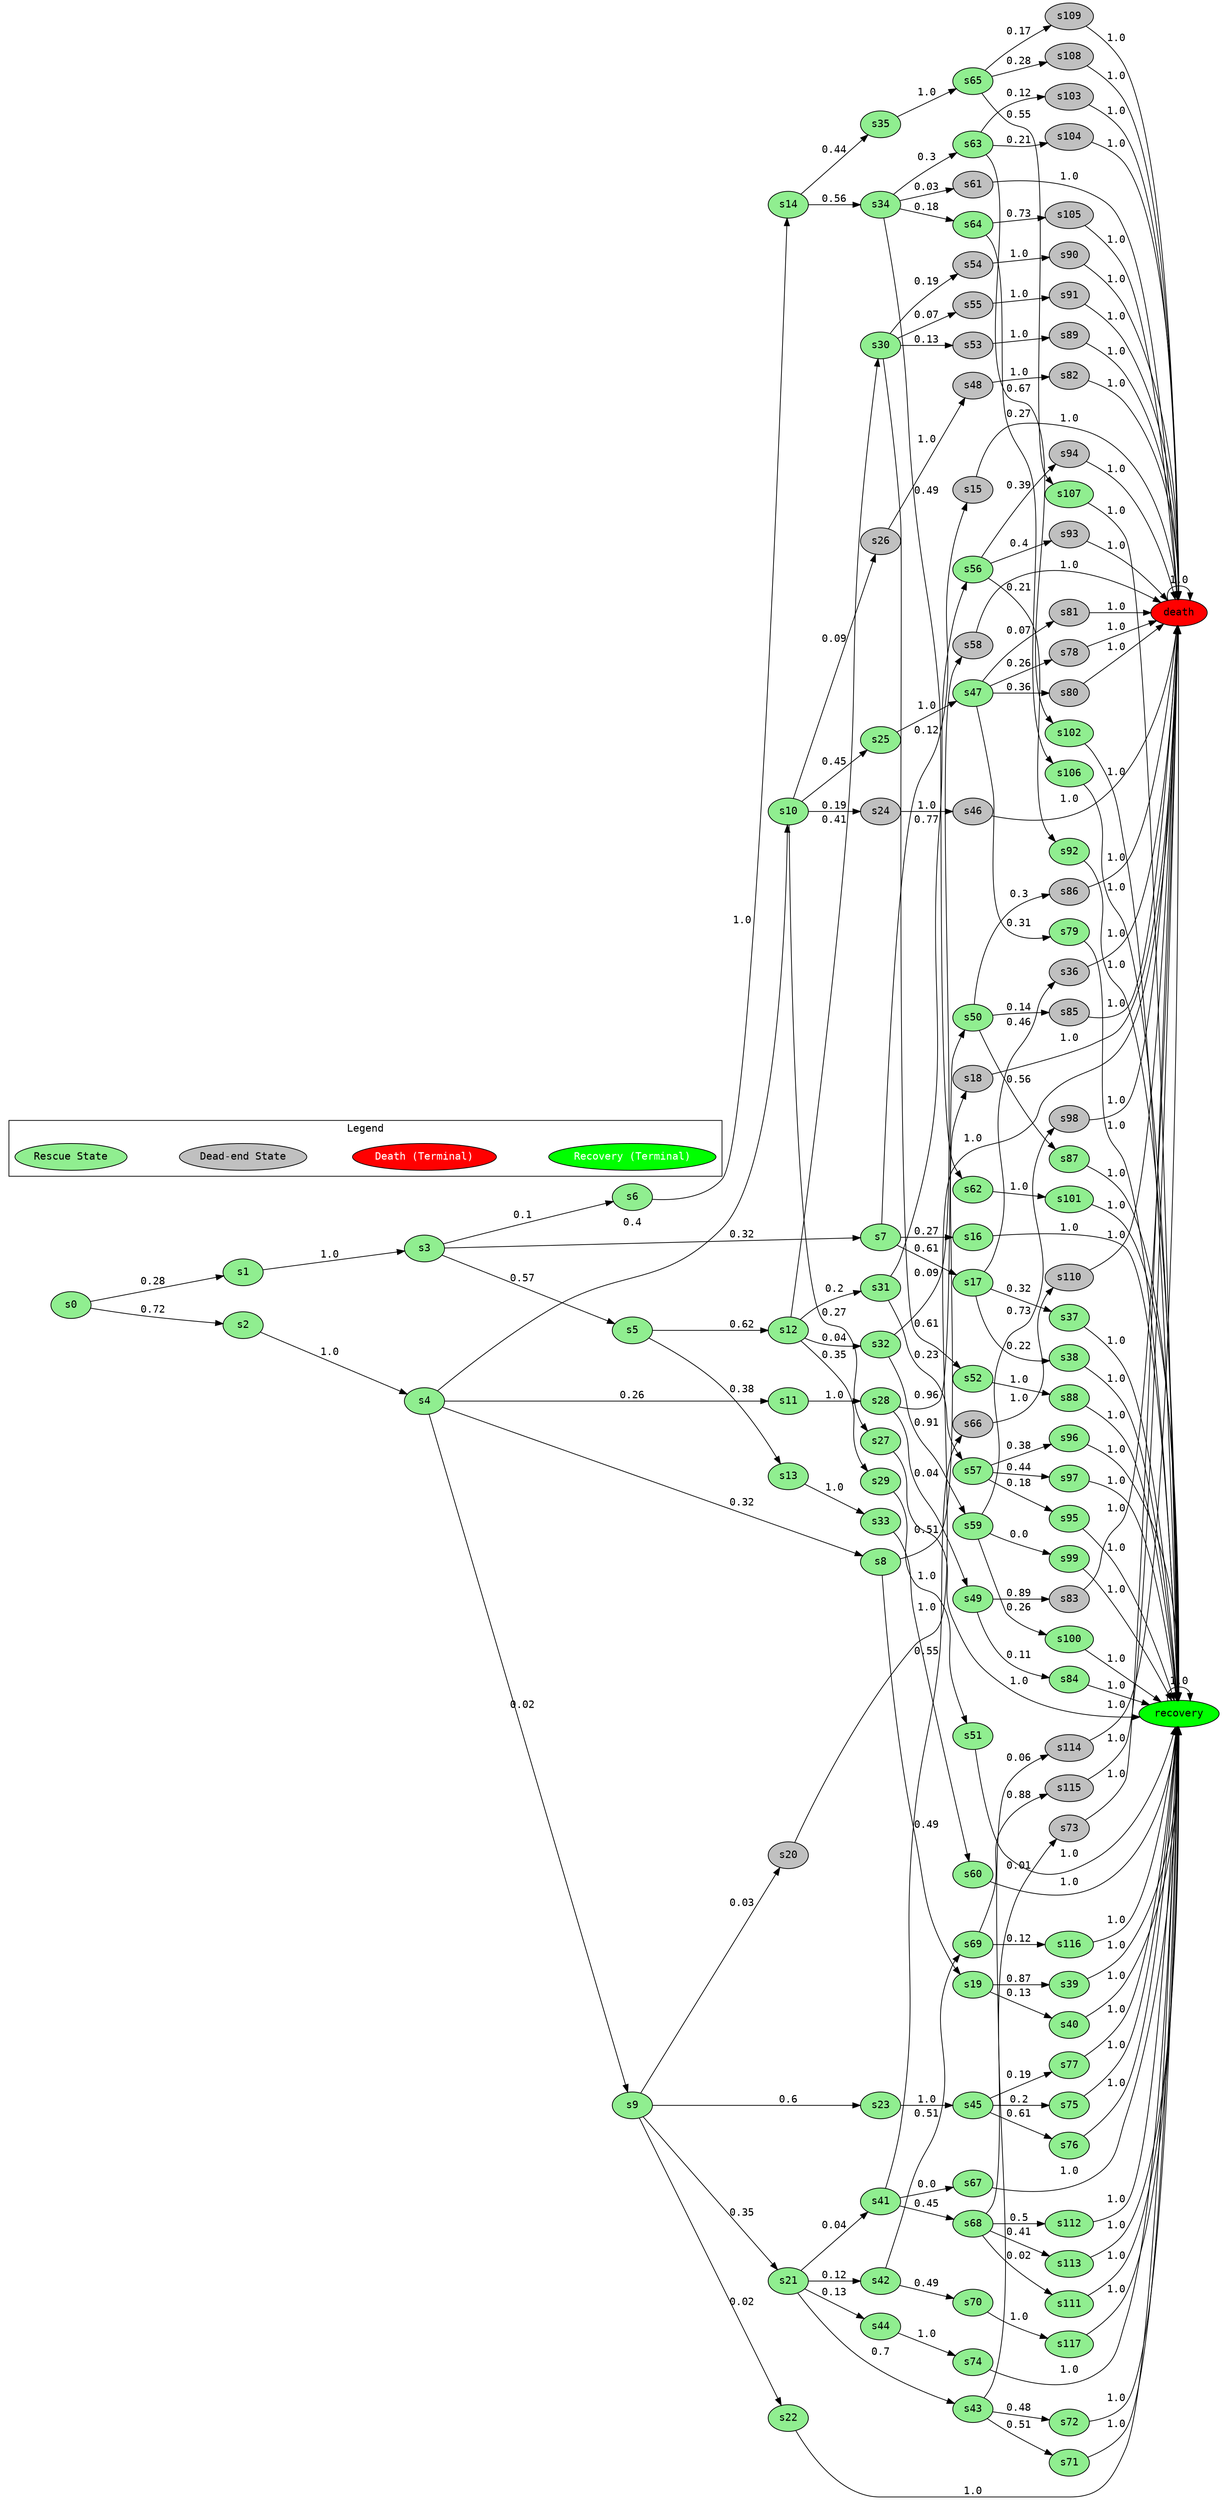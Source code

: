 // LifeGate-DAG MRP
digraph {
	fontname=Courier rankdir=LR
	node [fontname=Courier]
	edge [fontname=Courier]
	death [label=death fillcolor=red style=filled]
	recovery [label=recovery fillcolor=green style=filled]
	s0 [label=s0 fillcolor=lightgreen style=filled]
	s1 [label=s1 fillcolor=lightgreen style=filled]
	s2 [label=s2 fillcolor=lightgreen style=filled]
	s3 [label=s3 fillcolor=lightgreen style=filled]
	s4 [label=s4 fillcolor=lightgreen style=filled]
	s5 [label=s5 fillcolor=lightgreen style=filled]
	s6 [label=s6 fillcolor=lightgreen style=filled]
	s7 [label=s7 fillcolor=lightgreen style=filled]
	s8 [label=s8 fillcolor=lightgreen style=filled]
	s9 [label=s9 fillcolor=lightgreen style=filled]
	s10 [label=s10 fillcolor=lightgreen style=filled]
	s11 [label=s11 fillcolor=lightgreen style=filled]
	s12 [label=s12 fillcolor=lightgreen style=filled]
	s13 [label=s13 fillcolor=lightgreen style=filled]
	s14 [label=s14 fillcolor=lightgreen style=filled]
	s15 [label=s15 fillcolor=gray style=filled]
	s16 [label=s16 fillcolor=lightgreen style=filled]
	s17 [label=s17 fillcolor=lightgreen style=filled]
	s18 [label=s18 fillcolor=gray style=filled]
	s19 [label=s19 fillcolor=lightgreen style=filled]
	s20 [label=s20 fillcolor=gray style=filled]
	s21 [label=s21 fillcolor=lightgreen style=filled]
	s22 [label=s22 fillcolor=lightgreen style=filled]
	s23 [label=s23 fillcolor=lightgreen style=filled]
	s24 [label=s24 fillcolor=gray style=filled]
	s25 [label=s25 fillcolor=lightgreen style=filled]
	s26 [label=s26 fillcolor=gray style=filled]
	s27 [label=s27 fillcolor=lightgreen style=filled]
	s28 [label=s28 fillcolor=lightgreen style=filled]
	s29 [label=s29 fillcolor=lightgreen style=filled]
	s30 [label=s30 fillcolor=lightgreen style=filled]
	s31 [label=s31 fillcolor=lightgreen style=filled]
	s32 [label=s32 fillcolor=lightgreen style=filled]
	s33 [label=s33 fillcolor=lightgreen style=filled]
	s34 [label=s34 fillcolor=lightgreen style=filled]
	s35 [label=s35 fillcolor=lightgreen style=filled]
	s36 [label=s36 fillcolor=gray style=filled]
	s37 [label=s37 fillcolor=lightgreen style=filled]
	s38 [label=s38 fillcolor=lightgreen style=filled]
	s39 [label=s39 fillcolor=lightgreen style=filled]
	s40 [label=s40 fillcolor=lightgreen style=filled]
	s41 [label=s41 fillcolor=lightgreen style=filled]
	s42 [label=s42 fillcolor=lightgreen style=filled]
	s43 [label=s43 fillcolor=lightgreen style=filled]
	s44 [label=s44 fillcolor=lightgreen style=filled]
	s45 [label=s45 fillcolor=lightgreen style=filled]
	s46 [label=s46 fillcolor=gray style=filled]
	s47 [label=s47 fillcolor=lightgreen style=filled]
	s48 [label=s48 fillcolor=gray style=filled]
	s49 [label=s49 fillcolor=lightgreen style=filled]
	s50 [label=s50 fillcolor=lightgreen style=filled]
	s51 [label=s51 fillcolor=lightgreen style=filled]
	s52 [label=s52 fillcolor=lightgreen style=filled]
	s53 [label=s53 fillcolor=gray style=filled]
	s54 [label=s54 fillcolor=gray style=filled]
	s55 [label=s55 fillcolor=gray style=filled]
	s56 [label=s56 fillcolor=lightgreen style=filled]
	s57 [label=s57 fillcolor=lightgreen style=filled]
	s58 [label=s58 fillcolor=gray style=filled]
	s59 [label=s59 fillcolor=lightgreen style=filled]
	s60 [label=s60 fillcolor=lightgreen style=filled]
	s61 [label=s61 fillcolor=gray style=filled]
	s62 [label=s62 fillcolor=lightgreen style=filled]
	s63 [label=s63 fillcolor=lightgreen style=filled]
	s64 [label=s64 fillcolor=lightgreen style=filled]
	s65 [label=s65 fillcolor=lightgreen style=filled]
	s66 [label=s66 fillcolor=gray style=filled]
	s67 [label=s67 fillcolor=lightgreen style=filled]
	s68 [label=s68 fillcolor=lightgreen style=filled]
	s69 [label=s69 fillcolor=lightgreen style=filled]
	s70 [label=s70 fillcolor=lightgreen style=filled]
	s71 [label=s71 fillcolor=lightgreen style=filled]
	s72 [label=s72 fillcolor=lightgreen style=filled]
	s73 [label=s73 fillcolor=gray style=filled]
	s74 [label=s74 fillcolor=lightgreen style=filled]
	s75 [label=s75 fillcolor=lightgreen style=filled]
	s76 [label=s76 fillcolor=lightgreen style=filled]
	s77 [label=s77 fillcolor=lightgreen style=filled]
	s78 [label=s78 fillcolor=gray style=filled]
	s79 [label=s79 fillcolor=lightgreen style=filled]
	s80 [label=s80 fillcolor=gray style=filled]
	s81 [label=s81 fillcolor=gray style=filled]
	s82 [label=s82 fillcolor=gray style=filled]
	s83 [label=s83 fillcolor=gray style=filled]
	s84 [label=s84 fillcolor=lightgreen style=filled]
	s85 [label=s85 fillcolor=gray style=filled]
	s86 [label=s86 fillcolor=gray style=filled]
	s87 [label=s87 fillcolor=lightgreen style=filled]
	s88 [label=s88 fillcolor=lightgreen style=filled]
	s89 [label=s89 fillcolor=gray style=filled]
	s90 [label=s90 fillcolor=gray style=filled]
	s91 [label=s91 fillcolor=gray style=filled]
	s92 [label=s92 fillcolor=lightgreen style=filled]
	s93 [label=s93 fillcolor=gray style=filled]
	s94 [label=s94 fillcolor=gray style=filled]
	s95 [label=s95 fillcolor=lightgreen style=filled]
	s96 [label=s96 fillcolor=lightgreen style=filled]
	s97 [label=s97 fillcolor=lightgreen style=filled]
	s98 [label=s98 fillcolor=gray style=filled]
	s99 [label=s99 fillcolor=lightgreen style=filled]
	s100 [label=s100 fillcolor=lightgreen style=filled]
	s101 [label=s101 fillcolor=lightgreen style=filled]
	s102 [label=s102 fillcolor=lightgreen style=filled]
	s103 [label=s103 fillcolor=gray style=filled]
	s104 [label=s104 fillcolor=gray style=filled]
	s105 [label=s105 fillcolor=gray style=filled]
	s106 [label=s106 fillcolor=lightgreen style=filled]
	s107 [label=s107 fillcolor=lightgreen style=filled]
	s108 [label=s108 fillcolor=gray style=filled]
	s109 [label=s109 fillcolor=gray style=filled]
	s110 [label=s110 fillcolor=gray style=filled]
	s111 [label=s111 fillcolor=lightgreen style=filled]
	s112 [label=s112 fillcolor=lightgreen style=filled]
	s113 [label=s113 fillcolor=lightgreen style=filled]
	s114 [label=s114 fillcolor=gray style=filled]
	s115 [label=s115 fillcolor=gray style=filled]
	s116 [label=s116 fillcolor=lightgreen style=filled]
	s117 [label=s117 fillcolor=lightgreen style=filled]
	death -> death [label=1.0]
	recovery -> recovery [label=1.0]
	s0 -> s1 [label=0.28]
	s0 -> s2 [label=0.72]
	s1 -> s3 [label=1.0]
	s2 -> s4 [label=1.0]
	s3 -> s5 [label=0.57]
	s3 -> s6 [label=0.1]
	s3 -> s7 [label=0.32]
	s4 -> s8 [label=0.32]
	s4 -> s9 [label=0.02]
	s4 -> s10 [label=0.4]
	s4 -> s11 [label=0.26]
	s5 -> s12 [label=0.62]
	s5 -> s13 [label=0.38]
	s6 -> s14 [label=1.0]
	s7 -> s15 [label=0.12]
	s7 -> s16 [label=0.27]
	s7 -> s17 [label=0.61]
	s8 -> s18 [label=0.51]
	s8 -> s19 [label=0.49]
	s9 -> s20 [label=0.03]
	s9 -> s21 [label=0.35]
	s9 -> s22 [label=0.02]
	s9 -> s23 [label=0.6]
	s10 -> s24 [label=0.19]
	s10 -> s25 [label=0.45]
	s10 -> s26 [label=0.09]
	s10 -> s27 [label=0.27]
	s11 -> s28 [label=1.0]
	s12 -> s29 [label=0.35]
	s12 -> s30 [label=0.41]
	s12 -> s31 [label=0.2]
	s12 -> s32 [label=0.04]
	s13 -> s33 [label=1.0]
	s14 -> s34 [label=0.56]
	s14 -> s35 [label=0.44]
	s15 -> death [label=1.0]
	s16 -> recovery [label=1.0]
	s17 -> s36 [label=0.46]
	s17 -> s37 [label=0.32]
	s17 -> s38 [label=0.22]
	s18 -> death [label=1.0]
	s19 -> s39 [label=0.87]
	s19 -> s40 [label=0.13]
	s20 -> death [label=1.0]
	s21 -> s41 [label=0.04]
	s21 -> s42 [label=0.12]
	s21 -> s43 [label=0.7]
	s21 -> s44 [label=0.13]
	s22 -> recovery [label=1.0]
	s23 -> s45 [label=1.0]
	s24 -> s46 [label=1.0]
	s25 -> s47 [label=1.0]
	s26 -> s48 [label=1.0]
	s27 -> recovery [label=1.0]
	s28 -> s49 [label=0.04]
	s28 -> s50 [label=0.96]
	s29 -> s51 [label=1.0]
	s30 -> s52 [label=0.61]
	s30 -> s53 [label=0.13]
	s30 -> s54 [label=0.19]
	s30 -> s55 [label=0.07]
	s31 -> s56 [label=0.77]
	s31 -> s57 [label=0.23]
	s32 -> s58 [label=0.09]
	s32 -> s59 [label=0.91]
	s33 -> s60 [label=1.0]
	s34 -> s61 [label=0.03]
	s34 -> s62 [label=0.49]
	s34 -> s63 [label=0.3]
	s34 -> s64 [label=0.18]
	s35 -> s65 [label=1.0]
	s36 -> death [label=1.0]
	s37 -> recovery [label=1.0]
	s38 -> recovery [label=1.0]
	s39 -> recovery [label=1.0]
	s40 -> recovery [label=1.0]
	s41 -> s66 [label=0.55]
	s41 -> s67 [label=0.0]
	s41 -> s68 [label=0.45]
	s42 -> s69 [label=0.51]
	s42 -> s70 [label=0.49]
	s43 -> s71 [label=0.51]
	s43 -> s72 [label=0.48]
	s43 -> s73 [label=0.01]
	s44 -> s74 [label=1.0]
	s45 -> s75 [label=0.2]
	s45 -> s76 [label=0.61]
	s45 -> s77 [label=0.19]
	s46 -> death [label=1.0]
	s47 -> s78 [label=0.26]
	s47 -> s79 [label=0.31]
	s47 -> s80 [label=0.36]
	s47 -> s81 [label=0.07]
	s48 -> s82 [label=1.0]
	s49 -> s83 [label=0.89]
	s49 -> s84 [label=0.11]
	s50 -> s85 [label=0.14]
	s50 -> s86 [label=0.3]
	s50 -> s87 [label=0.56]
	s51 -> recovery [label=1.0]
	s52 -> s88 [label=1.0]
	s53 -> s89 [label=1.0]
	s54 -> s90 [label=1.0]
	s55 -> s91 [label=1.0]
	s56 -> s92 [label=0.21]
	s56 -> s93 [label=0.4]
	s56 -> s94 [label=0.39]
	s57 -> s95 [label=0.18]
	s57 -> s96 [label=0.38]
	s57 -> s97 [label=0.44]
	s58 -> death [label=1.0]
	s59 -> s98 [label=0.73]
	s59 -> s99 [label=0.0]
	s59 -> s100 [label=0.26]
	s60 -> recovery [label=1.0]
	s61 -> death [label=1.0]
	s62 -> s101 [label=1.0]
	s63 -> s102 [label=0.67]
	s63 -> s103 [label=0.12]
	s63 -> s104 [label=0.21]
	s64 -> s105 [label=0.73]
	s64 -> s106 [label=0.27]
	s65 -> s107 [label=0.55]
	s65 -> s108 [label=0.28]
	s65 -> s109 [label=0.17]
	s66 -> s110 [label=1.0]
	s67 -> recovery [label=1.0]
	s68 -> s111 [label=0.02]
	s68 -> s112 [label=0.5]
	s68 -> s113 [label=0.41]
	s68 -> s114 [label=0.06]
	s69 -> s115 [label=0.88]
	s69 -> s116 [label=0.12]
	s70 -> s117 [label=1.0]
	s71 -> recovery [label=1.0]
	s72 -> recovery [label=1.0]
	s73 -> death [label=1.0]
	s74 -> recovery [label=1.0]
	s75 -> recovery [label=1.0]
	s76 -> recovery [label=1.0]
	s77 -> recovery [label=1.0]
	s78 -> death [label=1.0]
	s79 -> recovery [label=1.0]
	s80 -> death [label=1.0]
	s81 -> death [label=1.0]
	s82 -> death [label=1.0]
	s83 -> death [label=1.0]
	s84 -> recovery [label=1.0]
	s85 -> death [label=1.0]
	s86 -> death [label=1.0]
	s87 -> recovery [label=1.0]
	s88 -> recovery [label=1.0]
	s89 -> death [label=1.0]
	s90 -> death [label=1.0]
	s91 -> death [label=1.0]
	s92 -> recovery [label=1.0]
	s93 -> death [label=1.0]
	s94 -> death [label=1.0]
	s95 -> recovery [label=1.0]
	s96 -> recovery [label=1.0]
	s97 -> recovery [label=1.0]
	s98 -> death [label=1.0]
	s99 -> recovery [label=1.0]
	s100 -> recovery [label=1.0]
	s101 -> recovery [label=1.0]
	s102 -> recovery [label=1.0]
	s103 -> death [label=1.0]
	s104 -> death [label=1.0]
	s105 -> death [label=1.0]
	s106 -> recovery [label=1.0]
	s107 -> recovery [label=1.0]
	s108 -> death [label=1.0]
	s109 -> death [label=1.0]
	s110 -> death [label=1.0]
	s111 -> recovery [label=1.0]
	s112 -> recovery [label=1.0]
	s113 -> recovery [label=1.0]
	s114 -> death [label=1.0]
	s115 -> death [label=1.0]
	s116 -> recovery [label=1.0]
	s117 -> recovery [label=1.0]
	subgraph cluster_legend {
		label=Legend style=solid
		rank=same
		L_rescue [label="Rescue State" fillcolor=lightgreen style=filled]
		L_deadend [label="Dead-end State" fillcolor=gray style=filled]
		L_death [label="Death (Terminal)" fillcolor=red fontcolor=white style=filled]
		L_recovery [label="Recovery (Terminal)" fillcolor=green fontcolor=white style=filled]
		L_rescue -> L_deadend [style=invis]
		L_deadend -> L_death [style=invis]
		L_death -> L_recovery [style=invis]
	}
}
